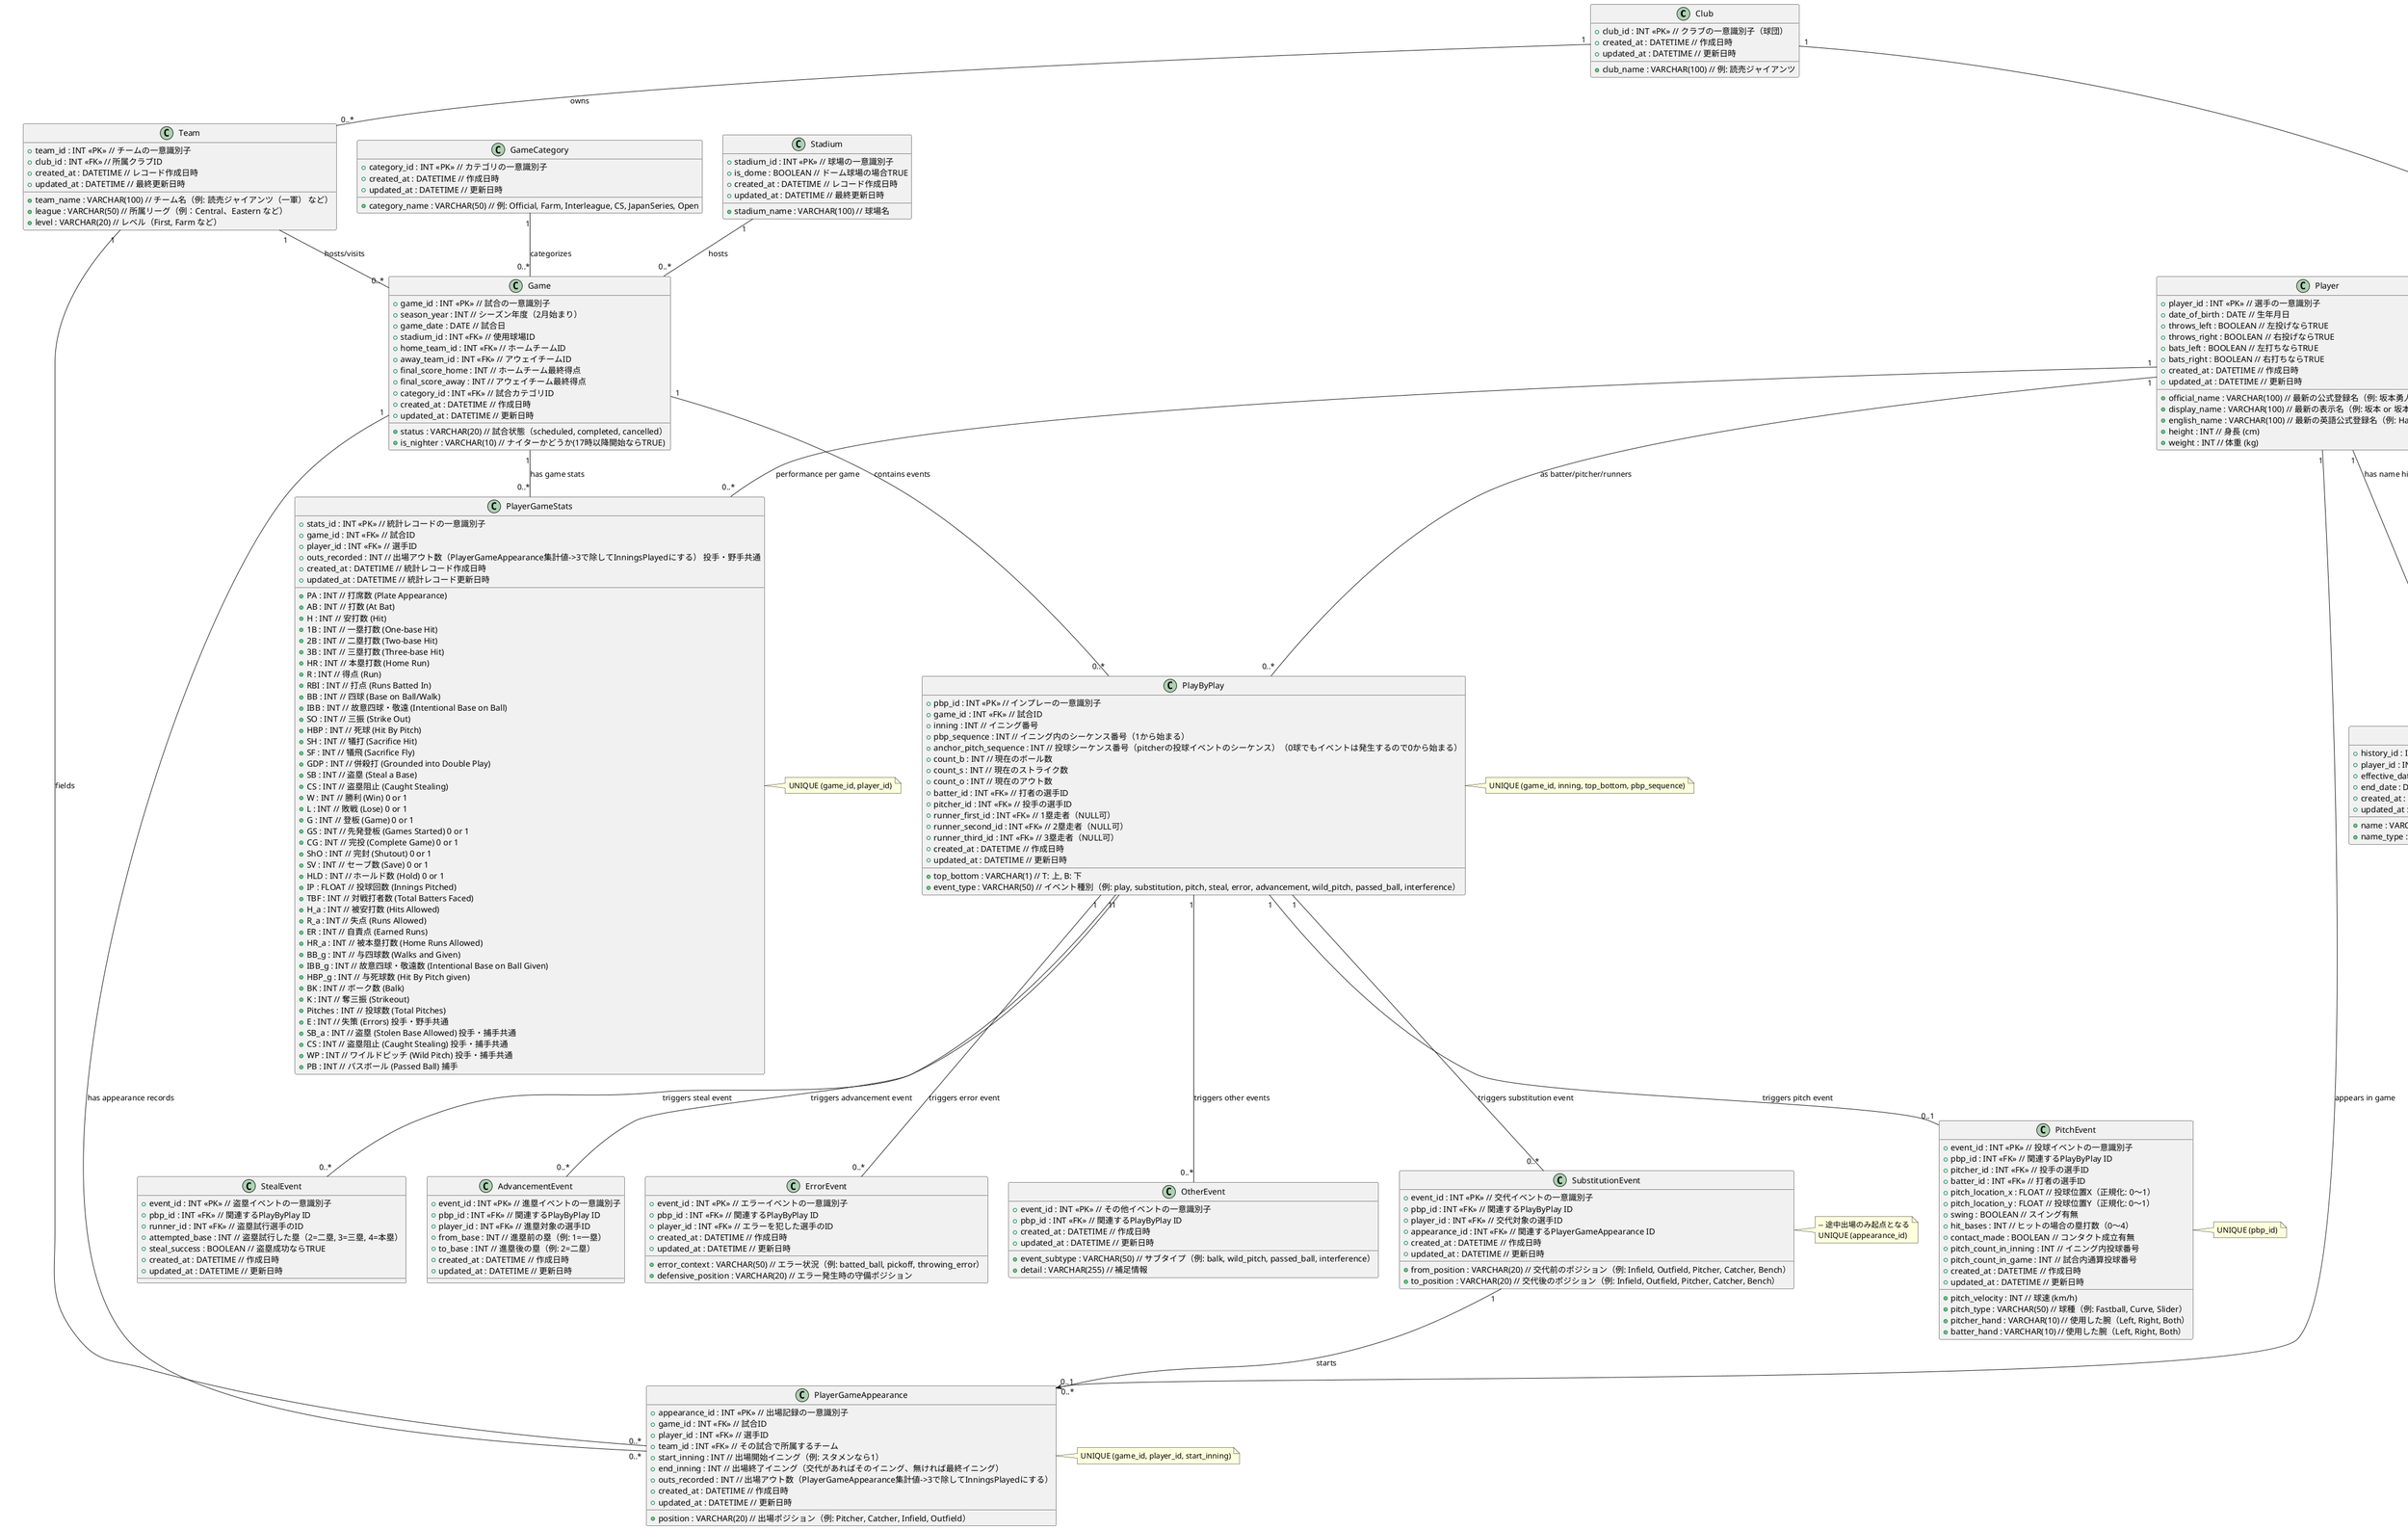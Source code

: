 @startuml schema
' ==========================
' チーム・球場・試合関連
' ==========================

' クラブ（親組織）：一軍/ファームの上位概念
class Club {
  + club_id : INT <<PK>> // クラブの一意識別子（球団）
  + club_name : VARCHAR(100) // 例: 読売ジャイアンツ
  + created_at : DATETIME // 作成日時
  + updated_at : DATETIME // 更新日時
}

' チーム（編成単位）：一軍/ファームなど
class Team {
  + team_id : INT <<PK>> // チームの一意識別子
  + club_id : INT <<FK>> // 所属クラブID
  + team_name : VARCHAR(100) // チーム名（例: 読売ジャイアンツ（一軍） など）
  + league : VARCHAR(50) // 所属リーグ（例：Central、Eastern など）
  + level : VARCHAR(20) // レベル（First, Farm など）
  + created_at : DATETIME // レコード作成日時
  + updated_at : DATETIME // 最終更新日時
}

Club "1" -- "0..*" Team : "owns"


' 球場テーブル：各球場の基本情報を管理
class Stadium {
  + stadium_id : INT <<PK>> // 球場の一意識別子
  + stadium_name : VARCHAR(100) // 球場名
  + is_dome : BOOLEAN // ドーム球場の場合TRUE
  + created_at : DATETIME // レコード作成日時
  + updated_at : DATETIME // 最終更新日時
}

' 試合カテゴリテーブル：試合種別（公式戦、ファーム、交流戦など）を管理
class GameCategory {
  + category_id : INT <<PK>> // カテゴリの一意識別子
  + category_name : VARCHAR(50) // 例: Official, Farm, Interleague, CS, JapanSeries, Open
  + created_at : DATETIME // 作成日時
  + updated_at : DATETIME // 更新日時
}

' 試合テーブル：各試合の詳細情報を管理
class Game {
  + game_id : INT <<PK>> // 試合の一意識別子
  + season_year : INT // シーズン年度（2月始まり）
  + game_date : DATE // 試合日
  + stadium_id : INT <<FK>> // 使用球場ID
  + home_team_id : INT <<FK>> // ホームチームID
  + away_team_id : INT <<FK>> // アウェイチームID
  + final_score_home : INT // ホームチーム最終得点
  + final_score_away : INT // アウェイチーム最終得点
  + status : VARCHAR(20) // 試合状態（scheduled, completed, cancelled）
  + is_nighter : VARCHAR(10) // ナイターかどうか(17時以降開始ならTRUE)
  + category_id : INT <<FK>> // 試合カテゴリID
  + created_at : DATETIME // 作成日時
  + updated_at : DATETIME // 更新日時
}

Team "1" -- "0..*" Game : "hosts/visits"
Stadium "1" -- "0..*" Game : "hosts"
GameCategory "1" -- "0..*" Game : "categorizes"

' ==========================
' 選手・所属関連
' ==========================

' プレイヤーテーブル：各選手の最新の名前情報を管理
class Player {
  + player_id : INT <<PK>> // 選手の一意識別子
  + official_name : VARCHAR(100) // 最新の公式登録名（例: 坂本勇人）
  + display_name : VARCHAR(100) // 最新の表示名（例: 坂本 or 坂本勇）
  + english_name : VARCHAR(100) // 最新の英語公式登録名（例: Hayato Sakamoto）
  + date_of_birth : DATE // 生年月日
  + height : INT // 身長 (cm)
  + weight : INT // 体重 (kg)
  + throws_left : BOOLEAN // 左投げならTRUE
  + throws_right : BOOLEAN // 右投げならTRUE
  + bats_left : BOOLEAN // 左打ちならTRUE
  + bats_right : BOOLEAN // 右打ちならTRUE
  + created_at : DATETIME // 作成日時
  + updated_at : DATETIME // 更新日時
}

' PlayerNameHistoryテーブル：公式登録名・表示名の変更履歴を管理
class PlayerNameHistory {
  + history_id : INT <<PK>> // 履歴レコードの一意識別子
  + player_id : INT <<FK>> // 対象選手のID
  + name : VARCHAR(100) // 変更された名前（例: 坂本勇人, 坂本勇）
  + name_type : VARCHAR(20) // 名称の種類 ("official", "display", "english")
  + effective_date : DATE // この名前が有効になった日
  + end_date : DATE // この名前の終了日（現状ならNULL）
  + created_at : DATETIME // 履歴作成日時
  + updated_at : DATETIME // 履歴更新日時
}

' クラブ在籍（所属）履歴：選手はクラブに所属する（チームではなくクラブ）
class ClubMembership {
  + membership_id : INT <<PK>> // 在籍レコードID
  + player_id : INT <<FK>> // 選手ID
  + club_id : INT <<FK>> // クラブID
  + start_date : DATE // 所属開始日
  + end_date : DATE // 所属終了日（現役ならNULL）
  + uniform_number : INT // 背番号（任意、年次で変動可）
  + created_at : DATETIME // 作成日時
  + updated_at : DATETIME // 更新日時
}

Player "1" -- "0..*" ClubMembership : "belongs to clubs over time"
Club "1" -- "0..*" ClubMembership : "employs players"
Player "1" -- "0..*" PlayerNameHistory : "has name history"

' 出場状況テーブル：各試合での出場情報（スタメン・交代含む）
class PlayerGameAppearance {
  + appearance_id : INT <<PK>> // 出場記録の一意識別子
  + game_id : INT <<FK>> // 試合ID
  + player_id : INT <<FK>> // 選手ID
  + team_id : INT <<FK>> // その試合で所属するチーム
  + position : VARCHAR(20) // 出場ポジション（例: Pitcher, Catcher, Infield, Outfield）
  + start_inning : INT // 出場開始イニング（例: スタメンなら1）
  + end_inning : INT // 出場終了イニング（交代があればそのイニング、無ければ最終イニング）
  + outs_recorded : INT // 出場アウト数（PlayerGameAppearance集計値->3で除してInningsPlayedにする）
  + created_at : DATETIME // 作成日時
  + updated_at : DATETIME // 更新日時
}

Team "1" -- "0..*" PlayerGameAppearance : "fields"
Game "1" -- "0..*" PlayerGameAppearance : "has appearance records"
Player "1" -- "0..*" PlayerGameAppearance : "appears in game"

' ==========================
' インプレー毎のイベント（PlayByPlay）
' ==========================
class PlayByPlay {
  + pbp_id : INT <<PK>> // インプレーの一意識別子
  + game_id : INT <<FK>> // 試合ID
  + inning : INT // イニング番号
  + top_bottom : VARCHAR(1) // T: 上, B: 下
  + pbp_sequence : INT // イニング内のシーケンス番号（1から始まる）
  + anchor_pitch_sequence : INT // 投球シーケンス番号（pitcherの投球イベントのシーケンス）（0球でもイベントは発生するので0から始まる）
  + count_b : INT // 現在のボール数
  + count_s : INT // 現在のストライク数
  + count_o : INT // 現在のアウト数
  + batter_id : INT <<FK>> // 打者の選手ID
  + pitcher_id : INT <<FK>> // 投手の選手ID
  + runner_first_id : INT <<FK>> // 1塁走者（NULL可）
  + runner_second_id : INT <<FK>> // 2塁走者（NULL可）
  + runner_third_id : INT <<FK>> // 3塁走者（NULL可）
  + event_type : VARCHAR(50) // イベント種別（例: play, substitution, pitch, steal, error, advancement, wild_pitch, passed_ball, interference）
  + created_at : DATETIME // 作成日時
  + updated_at : DATETIME // 更新日時
}

Game "1" -- "0..*" PlayByPlay : "contains events"
Player "1" -- "0..*" PlayByPlay : "as batter/pitcher/runners"

' ==========================
' 各イベントテーブル
' ==========================
class PitchEvent {
  + event_id : INT <<PK>> // 投球イベントの一意識別子
  + pbp_id : INT <<FK>> // 関連するPlayByPlay ID
  + pitcher_id : INT <<FK>> // 投手の選手ID
  + batter_id : INT <<FK>> // 打者の選手ID
  + pitch_velocity : INT // 球速 (km/h)
  + pitch_type : VARCHAR(50) // 球種（例: Fastball, Curve, Slider）
  + pitch_location_x : FLOAT // 投球位置X（正規化: 0～1）
  + pitch_location_y : FLOAT // 投球位置Y（正規化: 0～1）
  + swing : BOOLEAN // スイング有無
  + hit_bases : INT // ヒットの場合の塁打数（0～4）
  + contact_made : BOOLEAN // コンタクト成立有無
  + pitcher_hand : VARCHAR(10) // 使用した腕（Left, Right, Both）
  + batter_hand : VARCHAR(10) // 使用した腕（Left, Right, Both）
  + pitch_count_in_inning : INT // イニング内投球番号
  + pitch_count_in_game : INT // 試合内通算投球番号
  + created_at : DATETIME // 作成日時
  + updated_at : DATETIME // 更新日時
}

' PBP 1件につき PitchEvent は最大1（非投球PBPの場合は0）
PlayByPlay "1" -- "0..1" PitchEvent : "triggers pitch event"

class StealEvent {
  + event_id : INT <<PK>> // 盗塁イベントの一意識別子
  + pbp_id : INT <<FK>> // 関連するPlayByPlay ID
  + runner_id : INT <<FK>> // 盗塁試行選手のID
  + attempted_base : INT // 盗塁試行した塁（2=二塁, 3=三塁, 4=本塁）
  + steal_success : BOOLEAN // 盗塁成功ならTRUE
  + created_at : DATETIME // 作成日時
  + updated_at : DATETIME // 更新日時
}

PlayByPlay "1" -- "0..*" StealEvent : "triggers steal event"

class SubstitutionEvent {
  + event_id : INT <<PK>> // 交代イベントの一意識別子
  + pbp_id : INT <<FK>> // 関連するPlayByPlay ID
  + from_position : VARCHAR(20) // 交代前のポジション（例: Infield, Outfield, Pitcher, Catcher, Bench）
  + to_position : VARCHAR(20) // 交代後のポジション（例: Infield, Outfield, Pitcher, Catcher, Bench）
  + player_id : INT <<FK>> // 交代対象の選手ID
  + appearance_id : INT <<FK>> // 関連するPlayerGameAppearance ID
  + created_at : DATETIME // 作成日時
  + updated_at : DATETIME // 更新日時
}
' 途中出場のみ：イベント1件が“新規appearance”を起動
PlayByPlay "1" -- "0..*" SubstitutionEvent : "triggers substitution event"
SubstitutionEvent "1" --> "0..1" PlayerGameAppearance : "starts"

class AdvancementEvent {
  + event_id : INT <<PK>> // 進塁イベントの一意識別子
  + pbp_id : INT <<FK>> // 関連するPlayByPlay ID
  + player_id : INT <<FK>> // 進塁対象の選手ID
  + from_base : INT // 進塁前の塁（例: 1=一塁）
  + to_base : INT // 進塁後の塁（例: 2=二塁）
  + created_at : DATETIME // 作成日時
  + updated_at : DATETIME // 更新日時
}

PlayByPlay "1" -- "0..*" AdvancementEvent : "triggers advancement event"

class ErrorEvent {
  + event_id : INT <<PK>> // エラーイベントの一意識別子
  + pbp_id : INT <<FK>> // 関連するPlayByPlay ID
  + player_id : INT <<FK>> // エラーを犯した選手のID
  + error_context : VARCHAR(50) // エラー状況（例: batted_ball, pickoff, throwing_error）
  + defensive_position : VARCHAR(20) // エラー発生時の守備ポジション
  + created_at : DATETIME // 作成日時
  + updated_at : DATETIME // 更新日時
}

PlayByPlay "1" -- "0..*" ErrorEvent : "triggers error event"

class OtherEvent {
  + event_id : INT <<PK>> // その他イベントの一意識別子
  + pbp_id : INT <<FK>> // 関連するPlayByPlay ID
  + event_subtype : VARCHAR(50) // サブタイプ（例: balk, wild_pitch, passed_ball, interference）
  + detail : VARCHAR(255) // 補足情報
  + created_at : DATETIME // 作成日時
  + updated_at : DATETIME // 更新日時
}

PlayByPlay "1" -- "0..*" OtherEvent : "triggers other events"

' ==========================
' 個人成績テーブル：打撃・投手統計の統合
' ==========================
class PlayerGameStats {
  + stats_id : INT <<PK>> // 統計レコードの一意識別子
  + game_id : INT <<FK>> // 試合ID
  + player_id : INT <<FK>> // 選手ID
  '--- Batting Stats ---
  + PA : INT // 打席数 (Plate Appearance)
  + AB : INT // 打数 (At Bat)
  + H : INT // 安打数 (Hit)
  + 1B : INT // 一塁打数 (One-base Hit)
  + 2B : INT // 二塁打数 (Two-base Hit)
  + 3B : INT // 三塁打数 (Three-base Hit)
  + HR : INT // 本塁打数 (Home Run)
  + R : INT // 得点 (Run)
  + RBI : INT // 打点 (Runs Batted In)
  + BB : INT // 四球 (Base on Ball/Walk)
  + IBB : INT // 故意四球・敬遠 (Intentional Base on Ball)
  + SO : INT // 三振 (Strike Out)
  + HBP : INT // 死球 (Hit By Pitch)
  + SH : INT // 犠打 (Sacrifice Hit)
  + SF : INT // 犠飛 (Sacrifice Fly)
  + GDP : INT // 併殺打 (Grounded into Double Play)
  + SB : INT // 盗塁 (Steal a Base)
  + CS : INT // 盗塁阻止 (Caught Stealing)
  '--- Pitching Stats ---
  + W : INT // 勝利 (Win) 0 or 1
  + L : INT // 敗戦 (Lose) 0 or 1
  + G : INT // 登板 (Game) 0 or 1
  + GS : INT // 先発登板 (Games Started) 0 or 1
  + CG : INT // 完投 (Complete Game) 0 or 1
  + ShO : INT // 完封 (Shutout) 0 or 1
  + SV : INT // セーブ数 (Save) 0 or 1
  + HLD : INT // ホールド数 (Hold) 0 or 1
  + IP : FLOAT // 投球回数 (Innings Pitched)
  + TBF : INT // 対戦打者数 (Total Batters Faced)
  + H_a : INT // 被安打数 (Hits Allowed)
  + R_a : INT // 失点 (Runs Allowed)
  + ER : INT // 自責点 (Earned Runs)
  + HR_a : INT // 被本塁打数 (Home Runs Allowed)
  + BB_g : INT // 与四球数 (Walks and Given)
  + IBB_g : INT // 故意四球・敬遠数 (Intentional Base on Ball Given)
  + HBP_g : INT // 与死球数 (Hit By Pitch given)
  + BK : INT // ボーク数 (Balk)
  + K : INT // 奪三振 (Strikeout)
  + Pitches : INT // 投球数 (Total Pitches)
  '--- Fielding Stats ---
  + outs_recorded : INT // 出場アウト数（PlayerGameAppearance集計値->3で除してInningsPlayedにする） 投手・野手共通
  + E : INT // 失策 (Errors) 投手・野手共通
  + SB_a : INT // 盗塁 (Stolen Base Allowed) 投手・捕手共通
  + CS : INT // 盗塁阻止 (Caught Stealing) 投手・捕手共通
  + WP : INT // ワイルドピッチ (Wild Pitch) 投手・捕手共通
  + PB : INT // パスボール (Passed Ball) 捕手
  '--- Other Stats ---
  + created_at : DATETIME // 統計レコード作成日時
  + updated_at : DATETIME // 統計レコード更新日時
}

Game "1" -- "0..*" PlayerGameStats : "has game stats"
Player "1" -- "0..*" PlayerGameStats : "performance per game"

' ==========================
' UNIQUE 制約（複合）は note で明示
' ==========================

' PBPの通番（試合内での一意性を担保）
note right of PlayByPlay
  UNIQUE (game_id, inning, top_bottom, pbp_sequence)
end note

' 個人成績は試合×選手で一意
note right of PlayerGameStats
  UNIQUE (game_id, player_id)
end note

' 名前履歴は (player_id, name_type, effective_date) で一意
note right of PlayerNameHistory
  UNIQUE (player_id, name_type, effective_date)
end note

' クラブ在籍は期間重複をアプリ/ETLで検知（DBでの範囲制約は困難）
note right of ClubMembership
  -- 期間重複はアプリ/ETLで検知
  -- 背番号の一意性を年度で担保するなら別途NumberHistoryも検討
end note

' PitchEvent は PBP 1件に最大1（FKに UNIQUE を張ると堅い）
note right of PitchEvent
  UNIQUE (pbp_id)
end note

' 出場記録の重複防止（同一試合・同一選手・同一開始イニングで一意）
note right of PlayerGameAppearance
  UNIQUE (game_id, player_id, start_inning)
end note

note right of SubstitutionEvent
  -- 途中出場のみ起点となる
  UNIQUE (appearance_id)
end note

@enduml